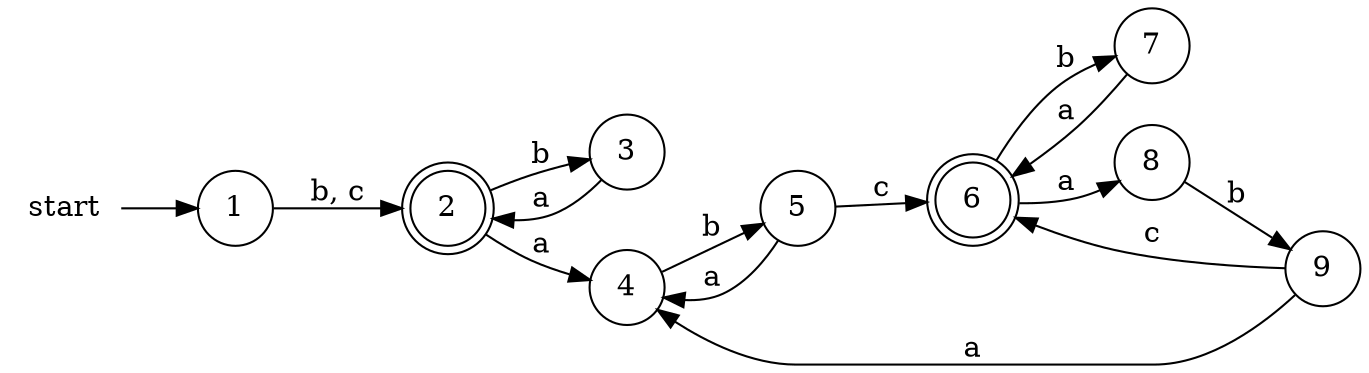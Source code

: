 digraph G {
    rankdir=LR;
start [shape = none]
  node [shape = doublecircle]; 2, 6;
  
  node [shape = circle];
  start -> 1
  1 -> 2 [label ="b, c"]
  2 -> 3 [label = "b"]
  3 -> 2 [label ="a"]
  2 -> 4 [label = "a"]
  4 -> 5 [label = "b"]
  5 -> 4 [label = "a"]
  5 -> 6 [label = "c"]
  6 -> 7 [label = "b"]
  7 -> 6 [label = "a"]
  6 -> 8 [label = "a"]
  8 -> 9 [label = "b"]
  9 -> 6 [label = "c"]
  9 -> 4 [label = "a"]
  }
